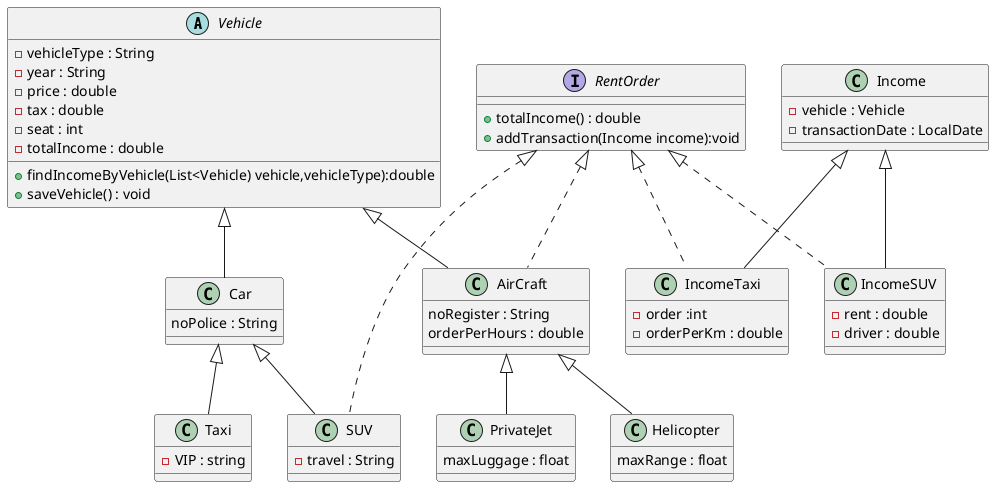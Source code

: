 @startuml 01-solution7

abstract Vehicle{
    -vehicleType : String
    -year : String
    -price : double
    -tax : double
    -seat : int
    -totalIncome : double
    +findIncomeByVehicle(List<Vehicle) vehicle,vehicleType):double
    +saveVehicle() : void
}

interface RentOrder {
    +totalIncome() : double
    +addTransaction(Income income):void
}

class Car extends Vehicle{
    noPolice : String
}

class SUV extends Car implements RentOrder {
    -travel : String

}

class Taxi extends Car {
    -VIP : string
}

class AirCraft extends Vehicle implements RentOrder{
    noRegister : String
    orderPerHours : double
}

class PrivateJet extends AirCraft {
    maxLuggage : float
}

class Helicopter extends AirCraft {
    maxRange : float
}

class Income {
    -vehicle : Vehicle
    -transactionDate : LocalDate
}

class IncomeTaxi extends Income implements RentOrder{
    -order :int
    -orderPerKm : double
}

class IncomeSUV extends Income implements RentOrder{
    -rent : double
    -driver : double
}


@enduml